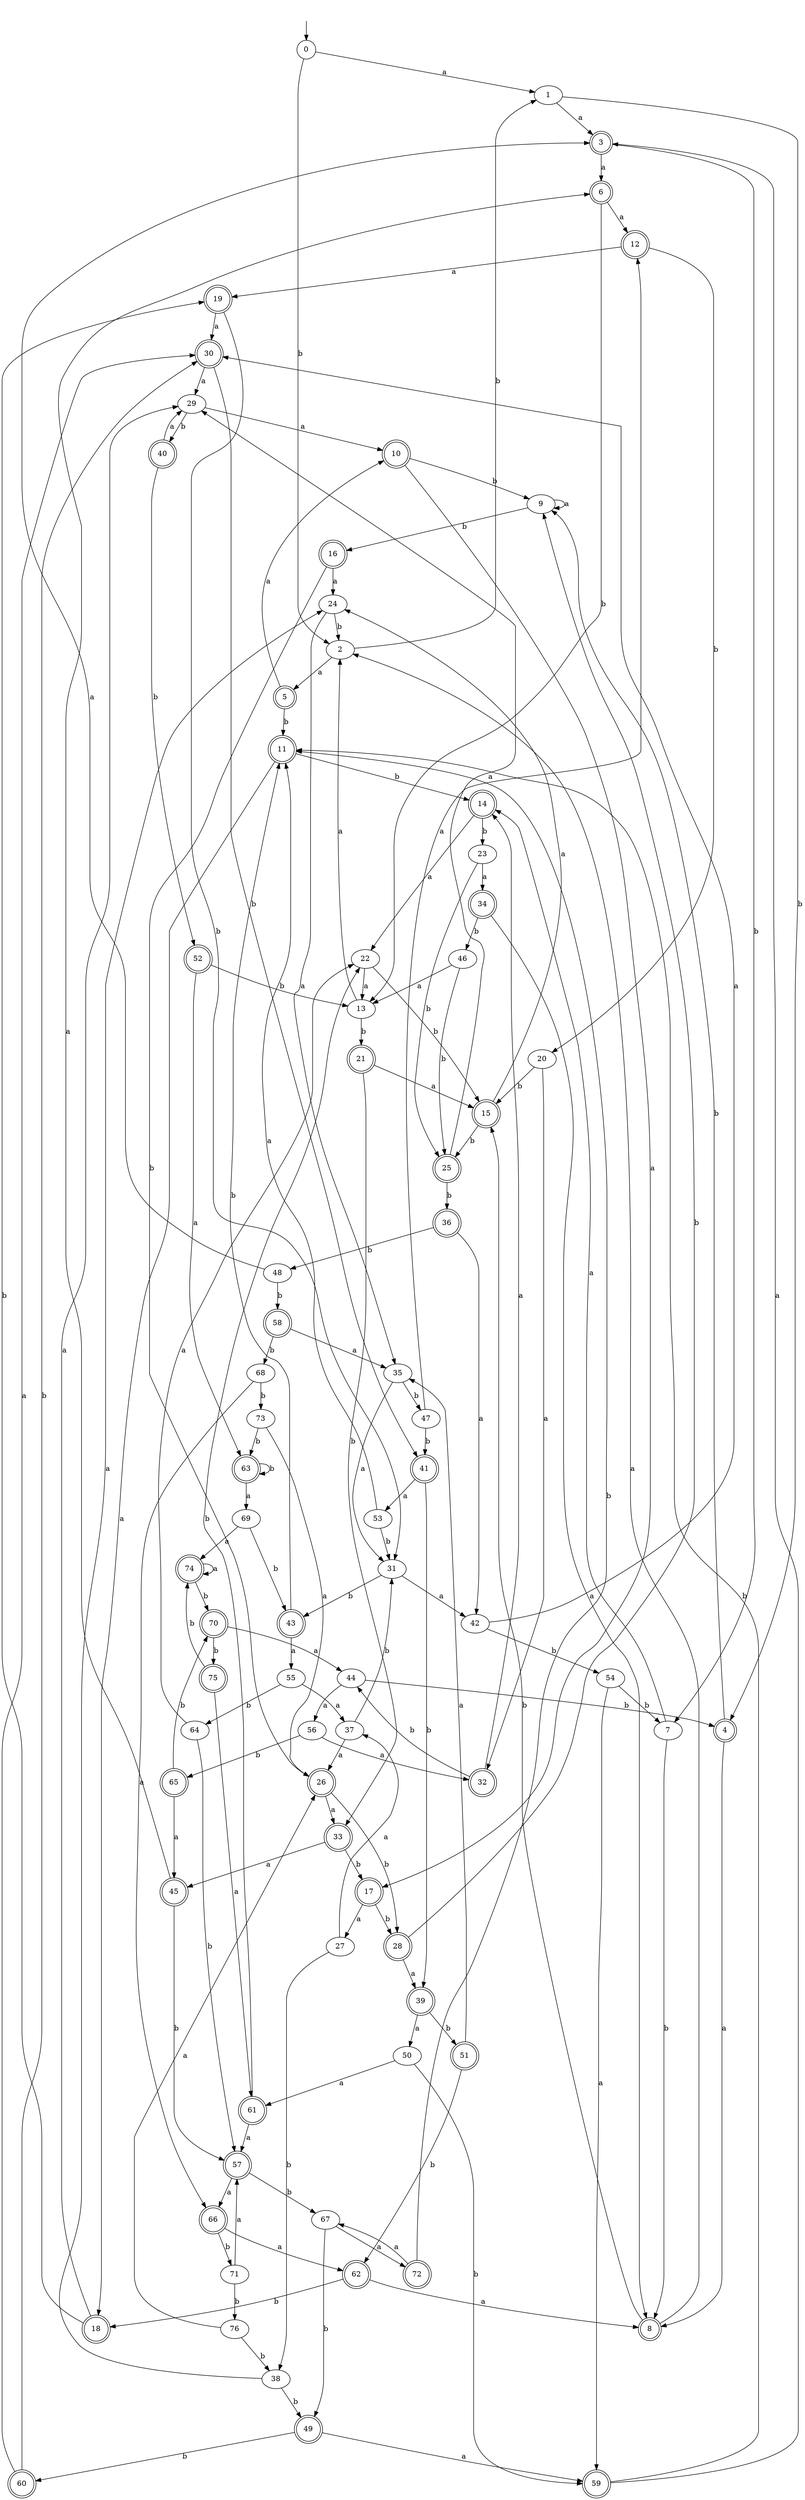 digraph RandomDFA {
  __start0 [label="", shape=none];
  __start0 -> 0 [label=""];
  0 [shape=circle]
  0 -> 1 [label="a"]
  0 -> 2 [label="b"]
  1
  1 -> 3 [label="a"]
  1 -> 4 [label="b"]
  2
  2 -> 5 [label="a"]
  2 -> 1 [label="b"]
  3 [shape=doublecircle]
  3 -> 6 [label="a"]
  3 -> 7 [label="b"]
  4 [shape=doublecircle]
  4 -> 8 [label="a"]
  4 -> 9 [label="b"]
  5 [shape=doublecircle]
  5 -> 10 [label="a"]
  5 -> 11 [label="b"]
  6 [shape=doublecircle]
  6 -> 12 [label="a"]
  6 -> 13 [label="b"]
  7
  7 -> 14 [label="a"]
  7 -> 8 [label="b"]
  8 [shape=doublecircle]
  8 -> 2 [label="a"]
  8 -> 15 [label="b"]
  9
  9 -> 9 [label="a"]
  9 -> 16 [label="b"]
  10 [shape=doublecircle]
  10 -> 17 [label="a"]
  10 -> 9 [label="b"]
  11 [shape=doublecircle]
  11 -> 18 [label="a"]
  11 -> 14 [label="b"]
  12 [shape=doublecircle]
  12 -> 19 [label="a"]
  12 -> 20 [label="b"]
  13
  13 -> 2 [label="a"]
  13 -> 21 [label="b"]
  14 [shape=doublecircle]
  14 -> 22 [label="a"]
  14 -> 23 [label="b"]
  15 [shape=doublecircle]
  15 -> 24 [label="a"]
  15 -> 25 [label="b"]
  16 [shape=doublecircle]
  16 -> 24 [label="a"]
  16 -> 26 [label="b"]
  17 [shape=doublecircle]
  17 -> 27 [label="a"]
  17 -> 28 [label="b"]
  18 [shape=doublecircle]
  18 -> 29 [label="a"]
  18 -> 19 [label="b"]
  19 [shape=doublecircle]
  19 -> 30 [label="a"]
  19 -> 31 [label="b"]
  20
  20 -> 32 [label="a"]
  20 -> 15 [label="b"]
  21 [shape=doublecircle]
  21 -> 15 [label="a"]
  21 -> 33 [label="b"]
  22
  22 -> 13 [label="a"]
  22 -> 15 [label="b"]
  23
  23 -> 34 [label="a"]
  23 -> 25 [label="b"]
  24
  24 -> 35 [label="a"]
  24 -> 2 [label="b"]
  25 [shape=doublecircle]
  25 -> 29 [label="a"]
  25 -> 36 [label="b"]
  26 [shape=doublecircle]
  26 -> 33 [label="a"]
  26 -> 28 [label="b"]
  27
  27 -> 37 [label="a"]
  27 -> 38 [label="b"]
  28 [shape=doublecircle]
  28 -> 39 [label="a"]
  28 -> 9 [label="b"]
  29
  29 -> 10 [label="a"]
  29 -> 40 [label="b"]
  30 [shape=doublecircle]
  30 -> 29 [label="a"]
  30 -> 41 [label="b"]
  31
  31 -> 42 [label="a"]
  31 -> 43 [label="b"]
  32 [shape=doublecircle]
  32 -> 14 [label="a"]
  32 -> 44 [label="b"]
  33 [shape=doublecircle]
  33 -> 45 [label="a"]
  33 -> 17 [label="b"]
  34 [shape=doublecircle]
  34 -> 8 [label="a"]
  34 -> 46 [label="b"]
  35
  35 -> 31 [label="a"]
  35 -> 47 [label="b"]
  36 [shape=doublecircle]
  36 -> 42 [label="a"]
  36 -> 48 [label="b"]
  37
  37 -> 26 [label="a"]
  37 -> 31 [label="b"]
  38
  38 -> 24 [label="a"]
  38 -> 49 [label="b"]
  39 [shape=doublecircle]
  39 -> 50 [label="a"]
  39 -> 51 [label="b"]
  40 [shape=doublecircle]
  40 -> 29 [label="a"]
  40 -> 52 [label="b"]
  41 [shape=doublecircle]
  41 -> 53 [label="a"]
  41 -> 39 [label="b"]
  42
  42 -> 30 [label="a"]
  42 -> 54 [label="b"]
  43 [shape=doublecircle]
  43 -> 55 [label="a"]
  43 -> 11 [label="b"]
  44
  44 -> 56 [label="a"]
  44 -> 4 [label="b"]
  45 [shape=doublecircle]
  45 -> 6 [label="a"]
  45 -> 57 [label="b"]
  46
  46 -> 13 [label="a"]
  46 -> 25 [label="b"]
  47
  47 -> 12 [label="a"]
  47 -> 41 [label="b"]
  48
  48 -> 3 [label="a"]
  48 -> 58 [label="b"]
  49 [shape=doublecircle]
  49 -> 59 [label="a"]
  49 -> 60 [label="b"]
  50
  50 -> 61 [label="a"]
  50 -> 59 [label="b"]
  51 [shape=doublecircle]
  51 -> 35 [label="a"]
  51 -> 62 [label="b"]
  52 [shape=doublecircle]
  52 -> 63 [label="a"]
  52 -> 13 [label="b"]
  53
  53 -> 11 [label="a"]
  53 -> 31 [label="b"]
  54
  54 -> 59 [label="a"]
  54 -> 7 [label="b"]
  55
  55 -> 37 [label="a"]
  55 -> 64 [label="b"]
  56
  56 -> 32 [label="a"]
  56 -> 65 [label="b"]
  57 [shape=doublecircle]
  57 -> 66 [label="a"]
  57 -> 67 [label="b"]
  58 [shape=doublecircle]
  58 -> 35 [label="a"]
  58 -> 68 [label="b"]
  59 [shape=doublecircle]
  59 -> 3 [label="a"]
  59 -> 11 [label="b"]
  60 [shape=doublecircle]
  60 -> 30 [label="a"]
  60 -> 30 [label="b"]
  61 [shape=doublecircle]
  61 -> 57 [label="a"]
  61 -> 22 [label="b"]
  62 [shape=doublecircle]
  62 -> 8 [label="a"]
  62 -> 18 [label="b"]
  63 [shape=doublecircle]
  63 -> 69 [label="a"]
  63 -> 63 [label="b"]
  64
  64 -> 22 [label="a"]
  64 -> 57 [label="b"]
  65 [shape=doublecircle]
  65 -> 45 [label="a"]
  65 -> 70 [label="b"]
  66 [shape=doublecircle]
  66 -> 62 [label="a"]
  66 -> 71 [label="b"]
  67
  67 -> 72 [label="a"]
  67 -> 49 [label="b"]
  68
  68 -> 66 [label="a"]
  68 -> 73 [label="b"]
  69
  69 -> 74 [label="a"]
  69 -> 43 [label="b"]
  70 [shape=doublecircle]
  70 -> 44 [label="a"]
  70 -> 75 [label="b"]
  71
  71 -> 57 [label="a"]
  71 -> 76 [label="b"]
  72 [shape=doublecircle]
  72 -> 67 [label="a"]
  72 -> 11 [label="b"]
  73
  73 -> 26 [label="a"]
  73 -> 63 [label="b"]
  74 [shape=doublecircle]
  74 -> 74 [label="a"]
  74 -> 70 [label="b"]
  75 [shape=doublecircle]
  75 -> 61 [label="a"]
  75 -> 74 [label="b"]
  76
  76 -> 26 [label="a"]
  76 -> 38 [label="b"]
}
